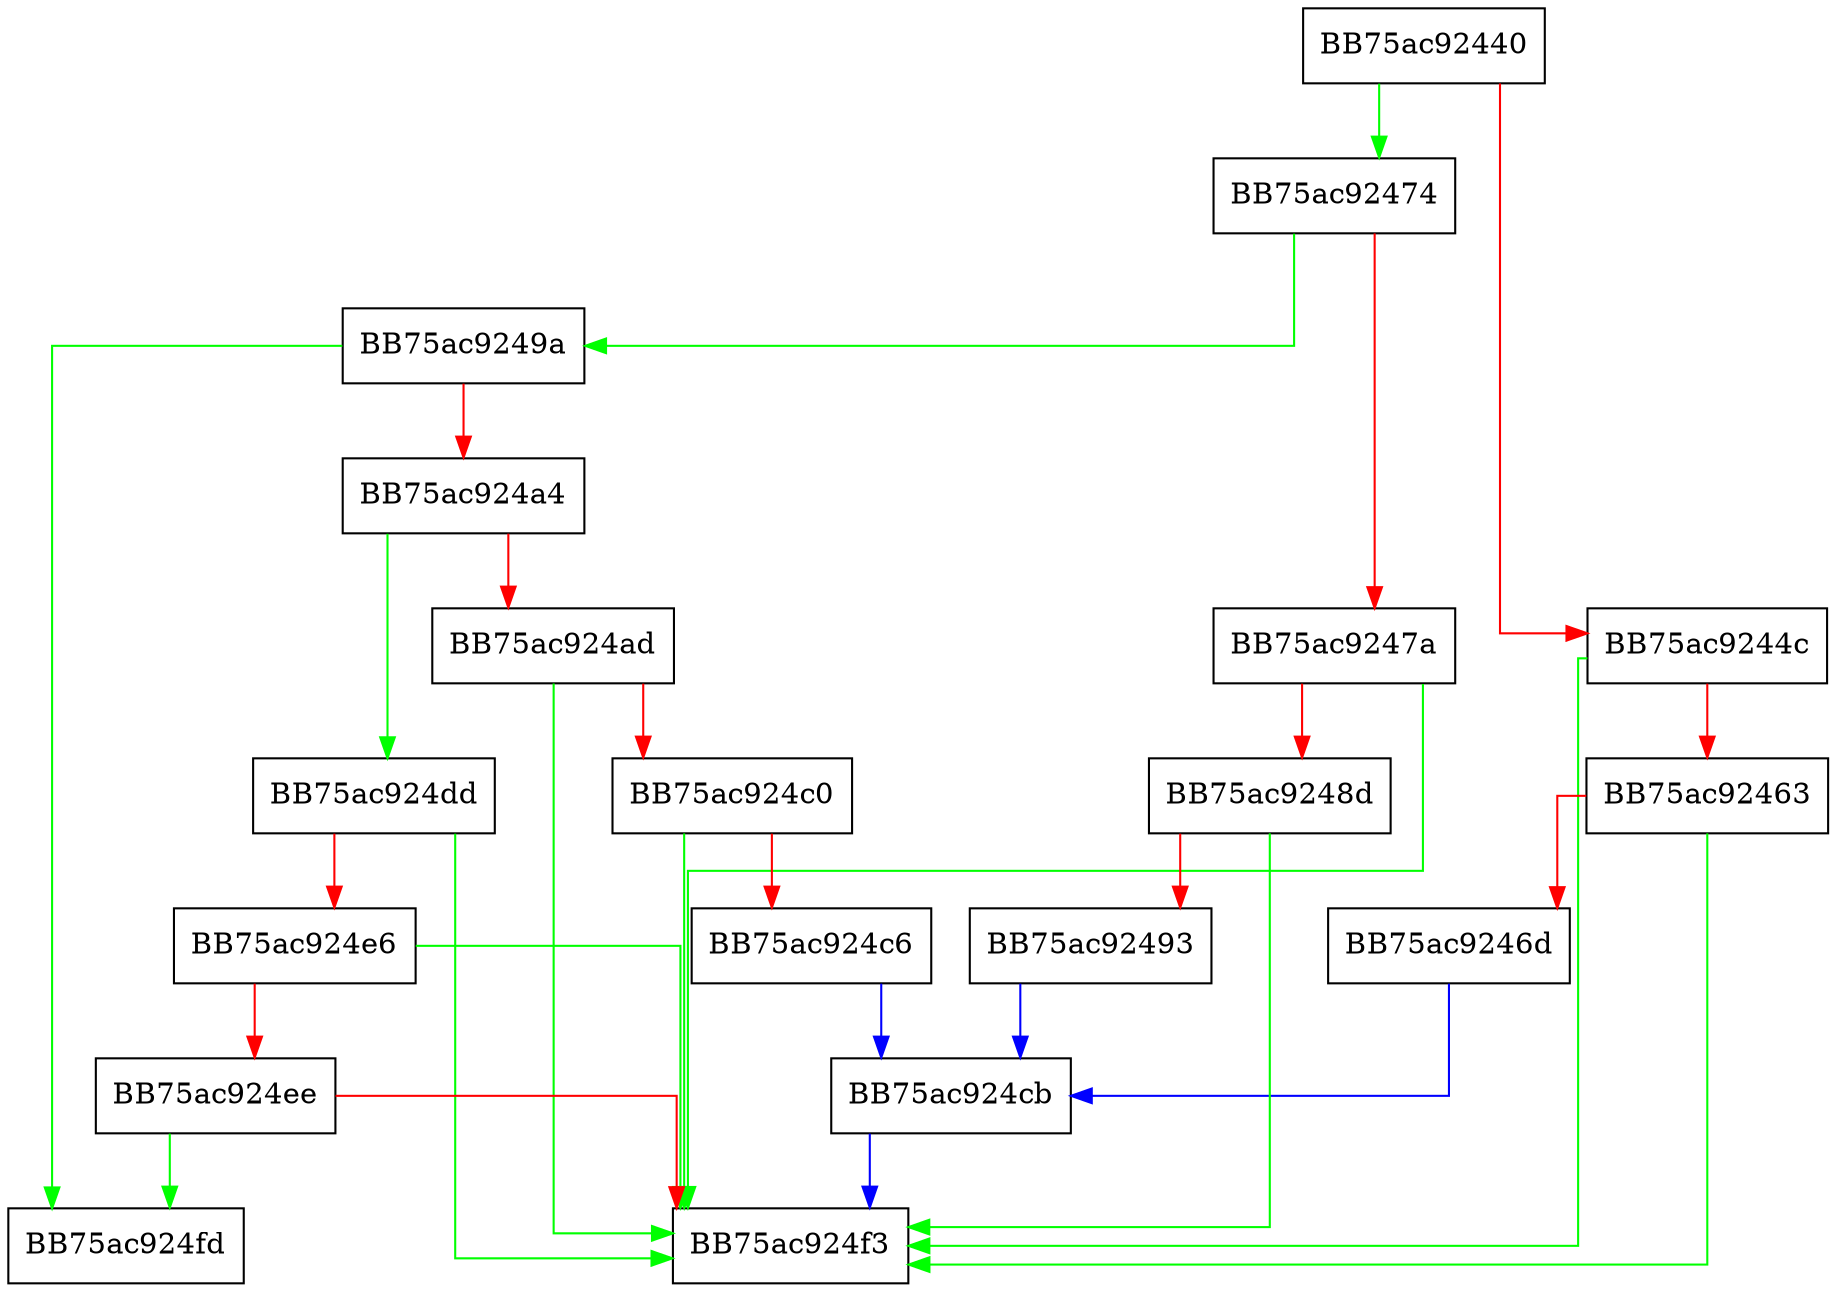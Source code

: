 digraph ProcessNotificationEx {
  node [shape="box"];
  graph [splines=ortho];
  BB75ac92440 -> BB75ac92474 [color="green"];
  BB75ac92440 -> BB75ac9244c [color="red"];
  BB75ac9244c -> BB75ac924f3 [color="green"];
  BB75ac9244c -> BB75ac92463 [color="red"];
  BB75ac92463 -> BB75ac924f3 [color="green"];
  BB75ac92463 -> BB75ac9246d [color="red"];
  BB75ac9246d -> BB75ac924cb [color="blue"];
  BB75ac92474 -> BB75ac9249a [color="green"];
  BB75ac92474 -> BB75ac9247a [color="red"];
  BB75ac9247a -> BB75ac924f3 [color="green"];
  BB75ac9247a -> BB75ac9248d [color="red"];
  BB75ac9248d -> BB75ac924f3 [color="green"];
  BB75ac9248d -> BB75ac92493 [color="red"];
  BB75ac92493 -> BB75ac924cb [color="blue"];
  BB75ac9249a -> BB75ac924fd [color="green"];
  BB75ac9249a -> BB75ac924a4 [color="red"];
  BB75ac924a4 -> BB75ac924dd [color="green"];
  BB75ac924a4 -> BB75ac924ad [color="red"];
  BB75ac924ad -> BB75ac924f3 [color="green"];
  BB75ac924ad -> BB75ac924c0 [color="red"];
  BB75ac924c0 -> BB75ac924f3 [color="green"];
  BB75ac924c0 -> BB75ac924c6 [color="red"];
  BB75ac924c6 -> BB75ac924cb [color="blue"];
  BB75ac924cb -> BB75ac924f3 [color="blue"];
  BB75ac924dd -> BB75ac924f3 [color="green"];
  BB75ac924dd -> BB75ac924e6 [color="red"];
  BB75ac924e6 -> BB75ac924f3 [color="green"];
  BB75ac924e6 -> BB75ac924ee [color="red"];
  BB75ac924ee -> BB75ac924fd [color="green"];
  BB75ac924ee -> BB75ac924f3 [color="red"];
}